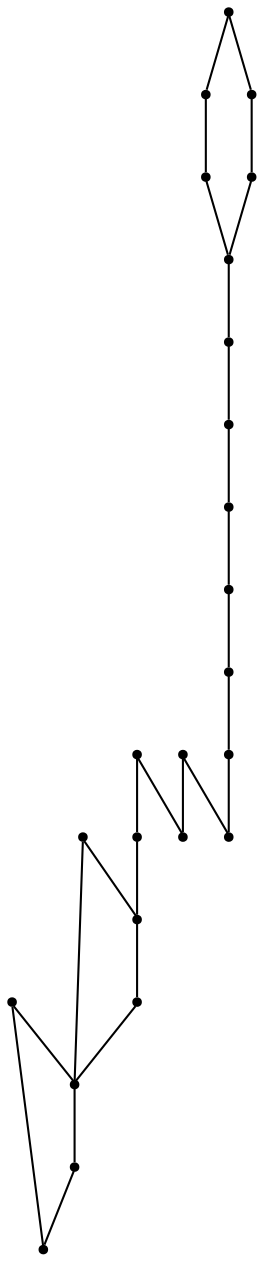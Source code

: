 graph {
  node [shape=point,comment="{\"directed\":false,\"doi\":\"10.4230/LIPIcs.GD.2024.32\",\"figure\":\"11 (3)\"}"]

  v0 [pos="1724.320593495213,1321.53973918634"]
  v1 [pos="1724.320593495213,1201.983504616586"]
  v2 [pos="1684.4588709712148,1321.53973918634"]
  v3 [pos="1644.5972756388237,1201.983504616586"]
  v4 [pos="1604.7356803064329,1321.5397391863403"]
  v5 [pos="1564.8739577824344,1321.5397391863403"]
  v6 [pos="1564.8068006138008,1202.0509000019285"]
  v7 [pos="1525.0123624500434,1321.53973918634"]
  v8 [pos="1455.3217913827966,1201.9163635534528"]
  v9 [pos="1435.390866524994,1321.4725981232066"]
  v10 [pos="1405.4273220696562,1201.983504616586"]
  v11 [pos="1365.565726737265,1321.5397391863403"]
  v12 [pos="1285.7752517122422,1202.0509000019285"]
  v13 [pos="1206.0519338558527,1321.6071345716825"]
  v14 [pos="1126.3286159994636,1202.0509000019285"]
  v15 [pos="1086.4668934754652,1321.6071345716825"]
  v16 [pos="1046.6052822441234,1202.0509000019285"]
  v17 [pos="1006.7436869117324,1321.6071345716825"]
  v18 [pos="927.0203690553432,1202.0509000019285"]
  v19 [pos="927.0203690553432,1321.6071345716825"]
  v20 [pos="887.1587101271485,1202.0509000019285"]
  v21 [pos="887.1587101271485,1321.6071345716825"]
  v22 [pos="847.2970511989539,1202.0509000019285"]
  v23 [pos="847.2970511989539,1321.6071345716825"]

  v0 -- v1 [id="-1",pos="1724.320593495213,1321.53973918634 1724.320593495213,1201.983504616586 1724.320593495213,1201.983504616586 1724.320593495213,1201.983504616586"]
  v23 -- v20 [id="-2",pos="847.2970511989539,1321.6071345716825 887.1587101271485,1202.0509000019285 887.1587101271485,1202.0509000019285 887.1587101271485,1202.0509000019285"]
  v23 -- v22 [id="-3",pos="847.2970511989539,1321.6071345716825 847.2970511989539,1202.0509000019285 847.2970511989539,1202.0509000019285 847.2970511989539,1202.0509000019285"]
  v22 -- v21 [id="-4",pos="847.2970511989539,1202.0509000019285 887.1587101271485,1321.6071345716825 887.1587101271485,1321.6071345716825 887.1587101271485,1321.6071345716825"]
  v21 -- v18 [id="-5",pos="887.1587101271485,1321.6071345716825 927.0203690553432,1202.0509000019285 927.0203690553432,1202.0509000019285 927.0203690553432,1202.0509000019285"]
  v20 -- v19 [id="-6",pos="887.1587101271485,1202.0509000019285 927.0203690553432,1321.6071345716825 927.0203690553432,1321.6071345716825 927.0203690553432,1321.6071345716825"]
  v19 -- v18 [id="-7",pos="927.0203690553432,1321.6071345716825 927.0203690553432,1202.0509000019285 927.0203690553432,1202.0509000019285 927.0203690553432,1202.0509000019285"]
  v18 -- v17 [id="-8",pos="927.0203690553432,1202.0509000019285 1006.7436869117324,1321.6071345716825 1006.7436869117324,1321.6071345716825 1006.7436869117324,1321.6071345716825"]
  v17 -- v16 [id="-9",pos="1006.7436869117324,1321.6071345716825 1046.6052822441234,1202.0509000019285 1046.6052822441234,1202.0509000019285 1046.6052822441234,1202.0509000019285"]
  v16 -- v15 [id="-10",pos="1046.6052822441234,1202.0509000019285 1086.4668934754652,1321.6071345716825 1086.4668934754652,1321.6071345716825 1086.4668934754652,1321.6071345716825"]
  v15 -- v14 [id="-11",pos="1086.4668934754652,1321.6071345716825 1126.3286159994636,1202.0509000019285 1126.3286159994636,1202.0509000019285 1126.3286159994636,1202.0509000019285"]
  v14 -- v13 [id="-12",pos="1126.3286159994636,1202.0509000019285 1206.0519338558527,1321.6071345716825 1206.0519338558527,1321.6071345716825 1206.0519338558527,1321.6071345716825"]
  v13 -- v12 [id="-13",pos="1206.0519338558527,1321.6071345716825 1285.7752517122422,1202.0509000019285 1285.7752517122422,1202.0509000019285 1285.7752517122422,1202.0509000019285"]
  v12 -- v11 [id="-14",pos="1285.7752517122422,1202.0509000019285 1365.565726737265,1321.5397391863403 1365.565726737265,1321.5397391863403 1365.565726737265,1321.5397391863403"]
  v10 -- v11 [id="-15",pos="1405.4273220696562,1201.983504616586 1365.565726737265,1321.5397391863403 1365.565726737265,1321.5397391863403 1365.565726737265,1321.5397391863403"]
  v10 -- v9 [id="-16",pos="1405.4273220696562,1201.983504616586 1435.390866524994,1321.4725981232066 1435.390866524994,1321.4725981232066 1435.390866524994,1321.4725981232066"]
  v8 -- v7 [id="-17",pos="1455.3217913827966,1201.9163635534528 1525.0123624500434,1321.53973918634 1525.0123624500434,1321.53973918634 1525.0123624500434,1321.53973918634"]
  v8 -- v9 [id="-18",pos="1455.3217913827966,1201.9163635534528 1435.390866524994,1321.4725981232066 1435.390866524994,1321.4725981232066 1435.390866524994,1321.4725981232066"]
  v7 -- v6 [id="-19",pos="1525.0123624500434,1321.53973918634 1564.8068006138008,1202.0509000019285 1564.8068006138008,1202.0509000019285 1564.8068006138008,1202.0509000019285"]
  v6 -- v4 [id="-20",pos="1564.8068006138008,1202.0509000019285 1604.7356803064329,1321.5397391863403 1604.7356803064329,1321.5397391863403 1604.7356803064329,1321.5397391863403"]
  v5 -- v6 [id="-21",pos="1564.8739577824344,1321.5397391863403 1564.8068006138008,1202.0509000019285 1564.8068006138008,1202.0509000019285 1564.8068006138008,1202.0509000019285"]
  v5 -- v3 [id="-22",pos="1564.8739577824344,1321.5397391863403 1644.5972756388237,1201.983504616586 1644.5972756388237,1201.983504616586 1644.5972756388237,1201.983504616586"]
  v4 -- v3 [id="-23",pos="1604.7356803064329,1321.5397391863403 1644.5972756388237,1201.983504616586 1644.5972756388237,1201.983504616586 1644.5972756388237,1201.983504616586"]
  v3 -- v0 [id="-24",pos="1644.5972756388237,1201.983504616586 1724.320593495213,1321.53973918634 1724.320593495213,1321.53973918634 1724.320593495213,1321.53973918634"]
  v2 -- v1 [id="-25",pos="1684.4588709712148,1321.53973918634 1724.320593495213,1201.983504616586 1724.320593495213,1201.983504616586 1724.320593495213,1201.983504616586"]
  v2 -- v3 [id="-26",pos="1684.4588709712148,1321.53973918634 1644.5972756388237,1201.983504616586 1644.5972756388237,1201.983504616586 1644.5972756388237,1201.983504616586"]
}